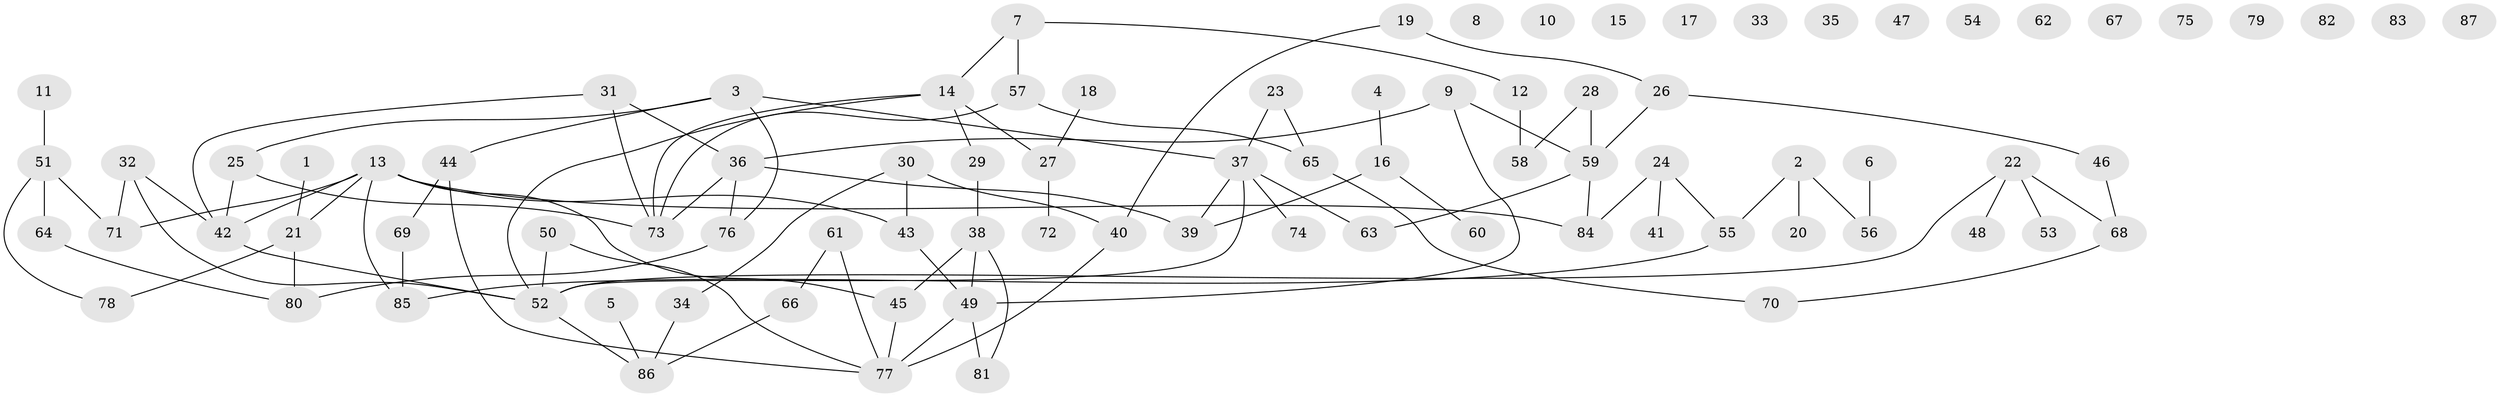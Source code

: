 // coarse degree distribution, {6: 0.06896551724137931, 3: 0.2413793103448276, 7: 0.06896551724137931, 5: 0.06896551724137931, 8: 0.10344827586206896, 1: 0.3103448275862069, 2: 0.06896551724137931, 4: 0.06896551724137931}
// Generated by graph-tools (version 1.1) at 2025/35/03/04/25 23:35:49]
// undirected, 87 vertices, 102 edges
graph export_dot {
  node [color=gray90,style=filled];
  1;
  2;
  3;
  4;
  5;
  6;
  7;
  8;
  9;
  10;
  11;
  12;
  13;
  14;
  15;
  16;
  17;
  18;
  19;
  20;
  21;
  22;
  23;
  24;
  25;
  26;
  27;
  28;
  29;
  30;
  31;
  32;
  33;
  34;
  35;
  36;
  37;
  38;
  39;
  40;
  41;
  42;
  43;
  44;
  45;
  46;
  47;
  48;
  49;
  50;
  51;
  52;
  53;
  54;
  55;
  56;
  57;
  58;
  59;
  60;
  61;
  62;
  63;
  64;
  65;
  66;
  67;
  68;
  69;
  70;
  71;
  72;
  73;
  74;
  75;
  76;
  77;
  78;
  79;
  80;
  81;
  82;
  83;
  84;
  85;
  86;
  87;
  1 -- 21;
  2 -- 20;
  2 -- 55;
  2 -- 56;
  3 -- 25;
  3 -- 37;
  3 -- 44;
  3 -- 76;
  4 -- 16;
  5 -- 86;
  6 -- 56;
  7 -- 12;
  7 -- 14;
  7 -- 57;
  9 -- 36;
  9 -- 49;
  9 -- 59;
  11 -- 51;
  12 -- 58;
  13 -- 21;
  13 -- 42;
  13 -- 43;
  13 -- 45;
  13 -- 71;
  13 -- 84;
  13 -- 85;
  14 -- 27;
  14 -- 29;
  14 -- 52;
  14 -- 73;
  16 -- 39;
  16 -- 60;
  18 -- 27;
  19 -- 26;
  19 -- 40;
  21 -- 78;
  21 -- 80;
  22 -- 48;
  22 -- 52;
  22 -- 53;
  22 -- 68;
  23 -- 37;
  23 -- 65;
  24 -- 41;
  24 -- 55;
  24 -- 84;
  25 -- 42;
  25 -- 73;
  26 -- 46;
  26 -- 59;
  27 -- 72;
  28 -- 58;
  28 -- 59;
  29 -- 38;
  30 -- 34;
  30 -- 40;
  30 -- 43;
  31 -- 36;
  31 -- 42;
  31 -- 73;
  32 -- 42;
  32 -- 52;
  32 -- 71;
  34 -- 86;
  36 -- 39;
  36 -- 73;
  36 -- 76;
  37 -- 39;
  37 -- 52;
  37 -- 63;
  37 -- 74;
  38 -- 45;
  38 -- 49;
  38 -- 81;
  40 -- 77;
  42 -- 52;
  43 -- 49;
  44 -- 69;
  44 -- 77;
  45 -- 77;
  46 -- 68;
  49 -- 77;
  49 -- 81;
  50 -- 52;
  50 -- 77;
  51 -- 64;
  51 -- 71;
  51 -- 78;
  52 -- 86;
  55 -- 85;
  57 -- 65;
  57 -- 73;
  59 -- 63;
  59 -- 84;
  61 -- 66;
  61 -- 77;
  64 -- 80;
  65 -- 70;
  66 -- 86;
  68 -- 70;
  69 -- 85;
  76 -- 80;
}
